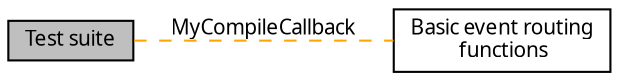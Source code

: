 digraph "Test suite"
{
  edge [fontname="Sans",fontsize="10",labelfontname="Sans",labelfontsize="10"];
  node [fontname="Sans",fontsize="10",shape=record];
  rankdir=LR;
  Node0 [label="Test suite",height=0.2,width=0.4,color="black", fillcolor="grey75", style="filled", fontcolor="black"];
  Node1 [label="Basic event routing\l functions",height=0.2,width=0.4,color="black", fillcolor="white", style="filled",URL="$d5/dee/group__route.html",tooltip="This group contains functions and classes that can be used to set up a generic event routing..."];
  Node0->Node1 [shape=plaintext, label="MyCompileCallback", color="orange", dir="none", style="dashed"];
}
